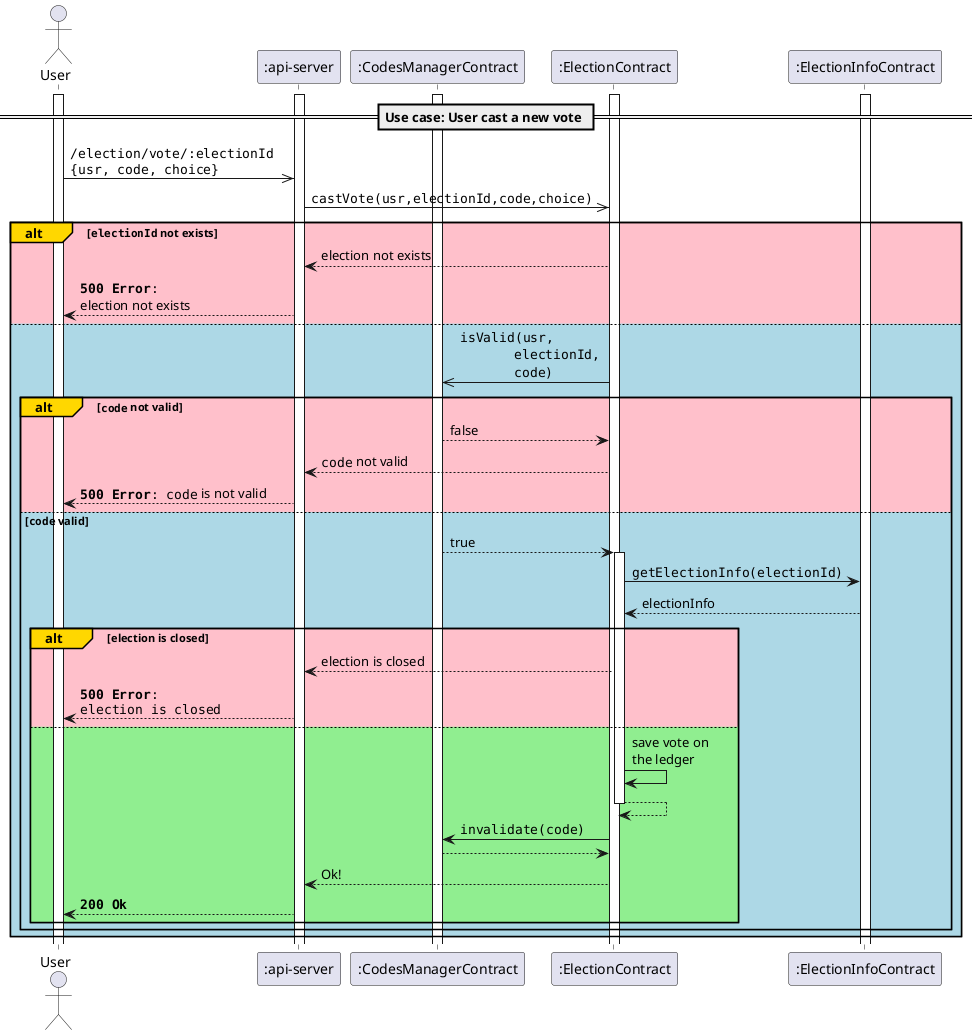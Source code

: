 @startuml cast-vote-use-case

actor User as C
participant ":api-server" as API
participant ":CodesManagerContract" as CM
participant ":ElectionContract" as EC
participant ":ElectionInfoContract" as EI

activate C
activate API
activate CM
activate EC
activate EI

== Use case: User cast a new vote ==

C ->> API : ""/election/vote/:electionId"" \n""{usr, code, choice}""
API ->> EC : ""castVote(usr,electionId,code,choice)""

alt#Gold #Pink ""electionId"" not exists
    EC --> API : election not exists
    API --> C : ""**500 Error**:"" \nelection not exists
else #LightBlue
    EC ->> CM : ""isValid(usr,""\n                ""electionId,""\n                ""code)""
    alt#Gold #Pink ""code"" not valid
        CM --> EC : false
        EC --> API : ""code"" not valid
        API --> C : ""**500 Error**: code"" is not valid
    else #LightBlue ""code"" valid
        CM --> EC : true
        activate EC
        EC -> EI : ""getElectionInfo(electionId)""
        EI --> EC : electionInfo
        alt#Gold #Pink election is closed
            EC --> API : election is closed
            API --> C : ""**500 Error**:"" \n""election is closed""
        else #LightGreen
            EC -> EC : save vote on \nthe ledger
            EC --> EC
            deactivate EC
            EC -> CM : ""invalidate(code)""
            CM --> EC
            EC --> API : Ok!
            API --> C : ""**200 Ok**""
        end
    end
end

@enduml